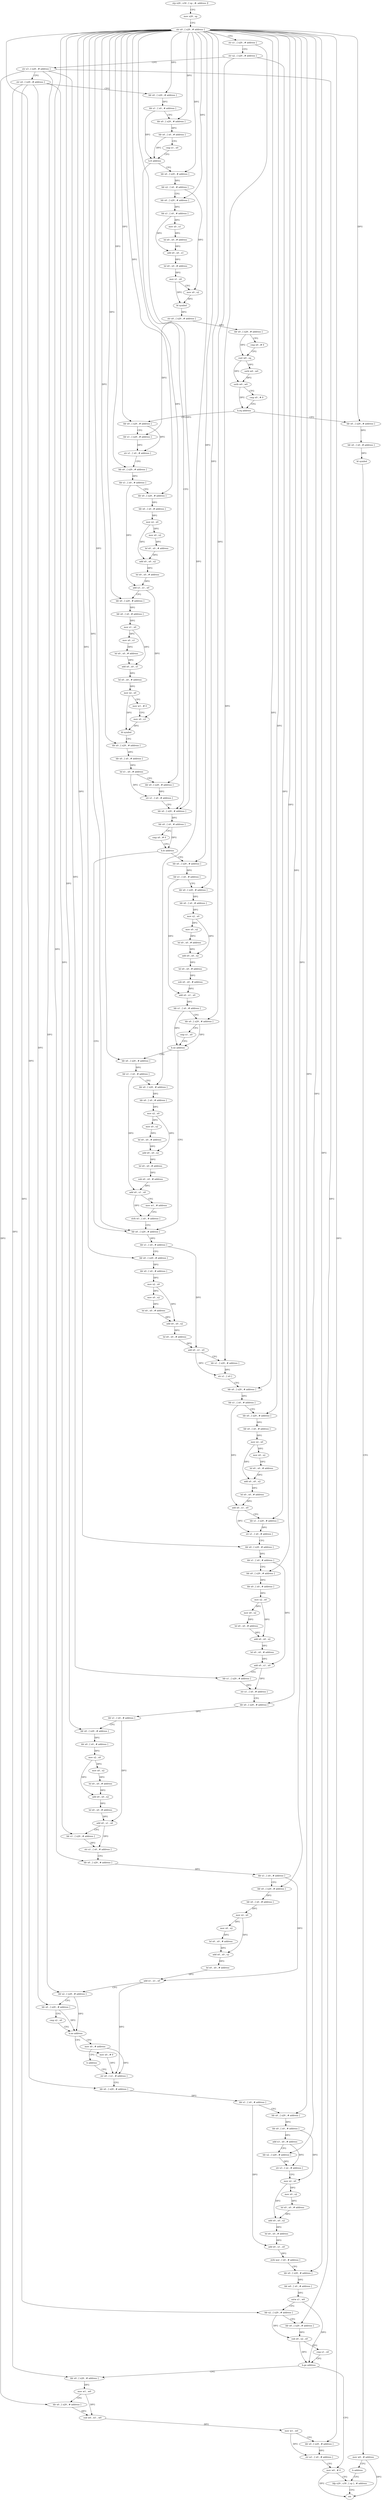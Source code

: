 digraph "func" {
"4334796" [label = "stp x29 , x30 , [ sp , #- address ]!" ]
"4334800" [label = "mov x29 , sp" ]
"4334804" [label = "str x0 , [ x29 , # address ]" ]
"4334808" [label = "str x1 , [ x29 , # address ]" ]
"4334812" [label = "str x2 , [ x29 , # address ]" ]
"4334816" [label = "str x3 , [ x29 , # address ]" ]
"4334820" [label = "str x4 , [ x29 , # address ]" ]
"4334824" [label = "ldr x0 , [ x29 , # address ]" ]
"4334828" [label = "ldr x1 , [ x0 , # address ]" ]
"4334832" [label = "ldr x0 , [ x29 , # address ]" ]
"4334836" [label = "ldr x0 , [ x0 , # address ]" ]
"4334840" [label = "cmp x1 , x0" ]
"4334844" [label = "b.lt address" ]
"4335060" [label = "ldr x0 , [ x29 , # address ]" ]
"4334848" [label = "ldr x0 , [ x29 , # address ]" ]
"4335064" [label = "ldr x0 , [ x0 , # address ]" ]
"4335068" [label = "cmp x0 , # 0" ]
"4335072" [label = "b.le address" ]
"4335188" [label = "ldr x0 , [ x29 , # address ]" ]
"4335076" [label = "ldr x0 , [ x29 , # address ]" ]
"4334852" [label = "ldr x2 , [ x0 , # address ]" ]
"4334856" [label = "ldr x0 , [ x29 , # address ]" ]
"4334860" [label = "ldr x1 , [ x0 , # address ]" ]
"4334864" [label = "mov x0 , x1" ]
"4334868" [label = "lsl x0 , x0 , # address" ]
"4334872" [label = "add x0 , x0 , x1" ]
"4334876" [label = "lsl x0 , x0 , # address" ]
"4334880" [label = "mov x1 , x0" ]
"4334884" [label = "mov x0 , x2" ]
"4334888" [label = "bl symbol" ]
"4334892" [label = "str x0 , [ x29 , # address ]" ]
"4334896" [label = "ldr x0 , [ x29 , # address ]" ]
"4334900" [label = "cmp x0 , # 0" ]
"4334904" [label = "cset w0 , eq" ]
"4334908" [label = "uxtb w0 , w0" ]
"4334912" [label = "uxtb w0 , w0" ]
"4334916" [label = "cmp x0 , # 0" ]
"4334920" [label = "b.eq address" ]
"4334944" [label = "ldr x0 , [ x29 , # address ]" ]
"4334924" [label = "ldr x0 , [ x29 , # address ]" ]
"4335192" [label = "ldr x1 , [ x0 , # address ]" ]
"4335196" [label = "ldr x0 , [ x29 , # address ]" ]
"4335200" [label = "ldr x0 , [ x0 , # address ]" ]
"4335204" [label = "mov x2 , x0" ]
"4335208" [label = "mov x0 , x2" ]
"4335212" [label = "lsl x0 , x0 , # address" ]
"4335216" [label = "add x0 , x0 , x2" ]
"4335220" [label = "lsl x0 , x0 , # address" ]
"4335224" [label = "add x0 , x1 , x0" ]
"4335228" [label = "ldr x1 , [ x29 , # address ]" ]
"4335232" [label = "str x1 , [ x0 ]" ]
"4335236" [label = "ldr x0 , [ x29 , # address ]" ]
"4335240" [label = "ldr x1 , [ x0 , # address ]" ]
"4335244" [label = "ldr x0 , [ x29 , # address ]" ]
"4335248" [label = "ldr x0 , [ x0 , # address ]" ]
"4335252" [label = "mov x2 , x0" ]
"4335256" [label = "mov x0 , x2" ]
"4335260" [label = "lsl x0 , x0 , # address" ]
"4335264" [label = "add x0 , x0 , x2" ]
"4335268" [label = "lsl x0 , x0 , # address" ]
"4335272" [label = "add x0 , x1 , x0" ]
"4335276" [label = "ldr x1 , [ x29 , # address ]" ]
"4335280" [label = "str x1 , [ x0 , # address ]" ]
"4335284" [label = "ldr x0 , [ x29 , # address ]" ]
"4335288" [label = "ldr x1 , [ x0 , # address ]" ]
"4335292" [label = "ldr x0 , [ x29 , # address ]" ]
"4335296" [label = "ldr x0 , [ x0 , # address ]" ]
"4335300" [label = "mov x2 , x0" ]
"4335304" [label = "mov x0 , x2" ]
"4335308" [label = "lsl x0 , x0 , # address" ]
"4335312" [label = "add x0 , x0 , x2" ]
"4335316" [label = "lsl x0 , x0 , # address" ]
"4335320" [label = "add x0 , x1 , x0" ]
"4335324" [label = "ldr x1 , [ x29 , # address ]" ]
"4335328" [label = "str x1 , [ x0 , # address ]" ]
"4335332" [label = "ldr x0 , [ x29 , # address ]" ]
"4335336" [label = "ldr x1 , [ x0 , # address ]" ]
"4335340" [label = "ldr x0 , [ x29 , # address ]" ]
"4335344" [label = "ldr x0 , [ x0 , # address ]" ]
"4335348" [label = "mov x2 , x0" ]
"4335352" [label = "mov x0 , x2" ]
"4335356" [label = "lsl x0 , x0 , # address" ]
"4335360" [label = "add x0 , x0 , x2" ]
"4335364" [label = "lsl x0 , x0 , # address" ]
"4335368" [label = "add x0 , x1 , x0" ]
"4335372" [label = "ldr x1 , [ x29 , # address ]" ]
"4335376" [label = "str x1 , [ x0 , # address ]" ]
"4335380" [label = "ldr x0 , [ x29 , # address ]" ]
"4335384" [label = "ldr x1 , [ x0 , # address ]" ]
"4335388" [label = "ldr x0 , [ x29 , # address ]" ]
"4335392" [label = "ldr x0 , [ x0 , # address ]" ]
"4335396" [label = "mov x2 , x0" ]
"4335400" [label = "mov x0 , x2" ]
"4335404" [label = "lsl x0 , x0 , # address" ]
"4335408" [label = "add x0 , x0 , x2" ]
"4335412" [label = "lsl x0 , x0 , # address" ]
"4335416" [label = "add x1 , x1 , x0" ]
"4335420" [label = "ldr x2 , [ x29 , # address ]" ]
"4335424" [label = "ldr x0 , [ x29 , # address ]" ]
"4335428" [label = "cmp x2 , x0" ]
"4335432" [label = "b.ne address" ]
"4335444" [label = "mov x0 , # 0" ]
"4335436" [label = "mov x0 , # address" ]
"4335080" [label = "ldr x1 , [ x0 , # address ]" ]
"4335084" [label = "ldr x0 , [ x29 , # address ]" ]
"4335088" [label = "ldr x0 , [ x0 , # address ]" ]
"4335092" [label = "mov x2 , x0" ]
"4335096" [label = "mov x0 , x2" ]
"4335100" [label = "lsl x0 , x0 , # address" ]
"4335104" [label = "add x0 , x0 , x2" ]
"4335108" [label = "lsl x0 , x0 , # address" ]
"4335112" [label = "sub x0 , x0 , # address" ]
"4335116" [label = "add x0 , x1 , x0" ]
"4335120" [label = "ldr x1 , [ x0 , # address ]" ]
"4335124" [label = "ldr x0 , [ x29 , # address ]" ]
"4335128" [label = "cmp x1 , x0" ]
"4335132" [label = "b.ne address" ]
"4335136" [label = "ldr x0 , [ x29 , # address ]" ]
"4334948" [label = "ldr x1 , [ x29 , # address ]" ]
"4334952" [label = "str x1 , [ x0 , # address ]" ]
"4334956" [label = "ldr x0 , [ x29 , # address ]" ]
"4334960" [label = "ldr x1 , [ x0 , # address ]" ]
"4334964" [label = "ldr x0 , [ x29 , # address ]" ]
"4334968" [label = "ldr x0 , [ x0 , # address ]" ]
"4334972" [label = "mov x2 , x0" ]
"4334976" [label = "mov x0 , x2" ]
"4334980" [label = "lsl x0 , x0 , # address" ]
"4334984" [label = "add x0 , x0 , x2" ]
"4334988" [label = "lsl x0 , x0 , # address" ]
"4334992" [label = "add x3 , x1 , x0" ]
"4334996" [label = "ldr x0 , [ x29 , # address ]" ]
"4335000" [label = "ldr x0 , [ x0 , # address ]" ]
"4335004" [label = "mov x1 , x0" ]
"4335008" [label = "mov x0 , x1" ]
"4335012" [label = "lsl x0 , x0 , # address" ]
"4335016" [label = "add x0 , x0 , x1" ]
"4335020" [label = "lsl x0 , x0 , # address" ]
"4335024" [label = "mov x2 , x0" ]
"4335028" [label = "mov w1 , # 0" ]
"4335032" [label = "mov x0 , x3" ]
"4335036" [label = "bl symbol" ]
"4335040" [label = "ldr x0 , [ x29 , # address ]" ]
"4335044" [label = "ldr x0 , [ x0 , # address ]" ]
"4335048" [label = "lsl x1 , x0 , # address" ]
"4335052" [label = "ldr x0 , [ x29 , # address ]" ]
"4335056" [label = "str x1 , [ x0 , # address ]" ]
"4334928" [label = "ldr x0 , [ x0 , # address ]" ]
"4334932" [label = "bl symbol" ]
"4334936" [label = "mov w0 , # address" ]
"4334940" [label = "b address" ]
"4335572" [label = "ldp x29 , x30 , [ sp ] , # address" ]
"4335448" [label = "str x0 , [ x1 , # address ]" ]
"4335440" [label = "b address" ]
"4335140" [label = "ldr x1 , [ x0 , # address ]" ]
"4335144" [label = "ldr x0 , [ x29 , # address ]" ]
"4335148" [label = "ldr x0 , [ x0 , # address ]" ]
"4335152" [label = "mov x2 , x0" ]
"4335156" [label = "mov x0 , x2" ]
"4335160" [label = "lsl x0 , x0 , # address" ]
"4335164" [label = "add x0 , x0 , x2" ]
"4335168" [label = "lsl x0 , x0 , # address" ]
"4335172" [label = "sub x0 , x0 , # address" ]
"4335176" [label = "add x0 , x1 , x0" ]
"4335180" [label = "mov w1 , # address" ]
"4335184" [label = "strb w1 , [ x0 , # address ]" ]
"4335576" [label = "ret" ]
"4335568" [label = "mov w0 , # 0" ]
"4335540" [label = "ldr x0 , [ x29 , # address ]" ]
"4335544" [label = "mov w1 , w0" ]
"4335548" [label = "ldr x0 , [ x29 , # address ]" ]
"4335552" [label = "sub w0 , w1 , w0" ]
"4335556" [label = "mov w1 , w0" ]
"4335560" [label = "ldr x0 , [ x29 , # address ]" ]
"4335564" [label = "str w1 , [ x0 , # address ]" ]
"4335452" [label = "ldr x0 , [ x29 , # address ]" ]
"4335456" [label = "ldr x1 , [ x0 , # address ]" ]
"4335460" [label = "ldr x0 , [ x29 , # address ]" ]
"4335464" [label = "ldr x0 , [ x0 , # address ]" ]
"4335468" [label = "add x3 , x0 , # address" ]
"4335472" [label = "ldr x2 , [ x29 , # address ]" ]
"4335476" [label = "str x3 , [ x2 , # address ]" ]
"4335480" [label = "mov x2 , x0" ]
"4335484" [label = "mov x0 , x2" ]
"4335488" [label = "lsl x0 , x0 , # address" ]
"4335492" [label = "add x0 , x0 , x2" ]
"4335496" [label = "lsl x0 , x0 , # address" ]
"4335500" [label = "add x0 , x1 , x0" ]
"4335504" [label = "strb wzr , [ x0 , # address ]" ]
"4335508" [label = "ldr x0 , [ x29 , # address ]" ]
"4335512" [label = "ldr w0 , [ x0 , # address ]" ]
"4335516" [label = "sxtw x1 , w0" ]
"4335520" [label = "ldr x2 , [ x29 , # address ]" ]
"4335524" [label = "ldr x0 , [ x29 , # address ]" ]
"4335528" [label = "sub x0 , x2 , x0" ]
"4335532" [label = "cmp x1 , x0" ]
"4335536" [label = "b.ge address" ]
"4334796" -> "4334800" [ label = "CFG" ]
"4334800" -> "4334804" [ label = "CFG" ]
"4334804" -> "4334808" [ label = "CFG" ]
"4334804" -> "4334824" [ label = "DFG" ]
"4334804" -> "4334832" [ label = "DFG" ]
"4334804" -> "4335060" [ label = "DFG" ]
"4334804" -> "4334848" [ label = "DFG" ]
"4334804" -> "4334856" [ label = "DFG" ]
"4334804" -> "4335188" [ label = "DFG" ]
"4334804" -> "4335196" [ label = "DFG" ]
"4334804" -> "4335236" [ label = "DFG" ]
"4334804" -> "4335244" [ label = "DFG" ]
"4334804" -> "4335284" [ label = "DFG" ]
"4334804" -> "4335292" [ label = "DFG" ]
"4334804" -> "4335332" [ label = "DFG" ]
"4334804" -> "4335340" [ label = "DFG" ]
"4334804" -> "4335380" [ label = "DFG" ]
"4334804" -> "4335388" [ label = "DFG" ]
"4334804" -> "4335076" [ label = "DFG" ]
"4334804" -> "4335084" [ label = "DFG" ]
"4334804" -> "4335136" [ label = "DFG" ]
"4334804" -> "4335144" [ label = "DFG" ]
"4334804" -> "4335452" [ label = "DFG" ]
"4334804" -> "4335460" [ label = "DFG" ]
"4334804" -> "4335472" [ label = "DFG" ]
"4334804" -> "4335508" [ label = "DFG" ]
"4334804" -> "4334944" [ label = "DFG" ]
"4334804" -> "4334956" [ label = "DFG" ]
"4334804" -> "4334964" [ label = "DFG" ]
"4334804" -> "4334996" [ label = "DFG" ]
"4334804" -> "4335040" [ label = "DFG" ]
"4334804" -> "4335052" [ label = "DFG" ]
"4334804" -> "4334924" [ label = "DFG" ]
"4334804" -> "4335560" [ label = "DFG" ]
"4334808" -> "4334812" [ label = "CFG" ]
"4334808" -> "4335228" [ label = "DFG" ]
"4334812" -> "4334816" [ label = "CFG" ]
"4334812" -> "4335276" [ label = "DFG" ]
"4334812" -> "4335124" [ label = "DFG" ]
"4334816" -> "4334820" [ label = "CFG" ]
"4334816" -> "4335324" [ label = "DFG" ]
"4334816" -> "4335420" [ label = "DFG" ]
"4334816" -> "4335524" [ label = "DFG" ]
"4334816" -> "4335548" [ label = "DFG" ]
"4334820" -> "4334824" [ label = "CFG" ]
"4334820" -> "4335372" [ label = "DFG" ]
"4334820" -> "4335424" [ label = "DFG" ]
"4334820" -> "4335520" [ label = "DFG" ]
"4334820" -> "4335540" [ label = "DFG" ]
"4334824" -> "4334828" [ label = "DFG" ]
"4334828" -> "4334832" [ label = "CFG" ]
"4334828" -> "4334844" [ label = "DFG" ]
"4334832" -> "4334836" [ label = "DFG" ]
"4334836" -> "4334840" [ label = "CFG" ]
"4334836" -> "4334844" [ label = "DFG" ]
"4334840" -> "4334844" [ label = "CFG" ]
"4334844" -> "4335060" [ label = "CFG" ]
"4334844" -> "4334848" [ label = "CFG" ]
"4335060" -> "4335064" [ label = "DFG" ]
"4334848" -> "4334852" [ label = "DFG" ]
"4335064" -> "4335068" [ label = "CFG" ]
"4335064" -> "4335072" [ label = "DFG" ]
"4335068" -> "4335072" [ label = "CFG" ]
"4335072" -> "4335188" [ label = "CFG" ]
"4335072" -> "4335076" [ label = "CFG" ]
"4335188" -> "4335192" [ label = "DFG" ]
"4335076" -> "4335080" [ label = "DFG" ]
"4334852" -> "4334856" [ label = "CFG" ]
"4334852" -> "4334884" [ label = "DFG" ]
"4334856" -> "4334860" [ label = "DFG" ]
"4334860" -> "4334864" [ label = "DFG" ]
"4334860" -> "4334872" [ label = "DFG" ]
"4334864" -> "4334868" [ label = "DFG" ]
"4334868" -> "4334872" [ label = "DFG" ]
"4334872" -> "4334876" [ label = "DFG" ]
"4334876" -> "4334880" [ label = "DFG" ]
"4334880" -> "4334884" [ label = "CFG" ]
"4334880" -> "4334888" [ label = "DFG" ]
"4334884" -> "4334888" [ label = "DFG" ]
"4334888" -> "4334892" [ label = "DFG" ]
"4334892" -> "4334896" [ label = "DFG" ]
"4334892" -> "4334948" [ label = "DFG" ]
"4334896" -> "4334900" [ label = "CFG" ]
"4334896" -> "4334904" [ label = "DFG" ]
"4334900" -> "4334904" [ label = "CFG" ]
"4334904" -> "4334908" [ label = "DFG" ]
"4334904" -> "4334912" [ label = "DFG" ]
"4334908" -> "4334912" [ label = "DFG" ]
"4334912" -> "4334916" [ label = "CFG" ]
"4334912" -> "4334920" [ label = "DFG" ]
"4334916" -> "4334920" [ label = "CFG" ]
"4334920" -> "4334944" [ label = "CFG" ]
"4334920" -> "4334924" [ label = "CFG" ]
"4334944" -> "4334948" [ label = "CFG" ]
"4334944" -> "4334952" [ label = "DFG" ]
"4334924" -> "4334928" [ label = "DFG" ]
"4335192" -> "4335196" [ label = "CFG" ]
"4335192" -> "4335224" [ label = "DFG" ]
"4335196" -> "4335200" [ label = "DFG" ]
"4335200" -> "4335204" [ label = "DFG" ]
"4335204" -> "4335208" [ label = "DFG" ]
"4335204" -> "4335216" [ label = "DFG" ]
"4335208" -> "4335212" [ label = "DFG" ]
"4335212" -> "4335216" [ label = "DFG" ]
"4335216" -> "4335220" [ label = "DFG" ]
"4335220" -> "4335224" [ label = "DFG" ]
"4335224" -> "4335228" [ label = "CFG" ]
"4335224" -> "4335232" [ label = "DFG" ]
"4335228" -> "4335232" [ label = "DFG" ]
"4335232" -> "4335236" [ label = "CFG" ]
"4335236" -> "4335240" [ label = "DFG" ]
"4335240" -> "4335244" [ label = "CFG" ]
"4335240" -> "4335272" [ label = "DFG" ]
"4335244" -> "4335248" [ label = "DFG" ]
"4335248" -> "4335252" [ label = "DFG" ]
"4335252" -> "4335256" [ label = "DFG" ]
"4335252" -> "4335264" [ label = "DFG" ]
"4335256" -> "4335260" [ label = "DFG" ]
"4335260" -> "4335264" [ label = "DFG" ]
"4335264" -> "4335268" [ label = "DFG" ]
"4335268" -> "4335272" [ label = "DFG" ]
"4335272" -> "4335276" [ label = "CFG" ]
"4335272" -> "4335280" [ label = "DFG" ]
"4335276" -> "4335280" [ label = "DFG" ]
"4335280" -> "4335284" [ label = "CFG" ]
"4335284" -> "4335288" [ label = "DFG" ]
"4335288" -> "4335292" [ label = "CFG" ]
"4335288" -> "4335320" [ label = "DFG" ]
"4335292" -> "4335296" [ label = "DFG" ]
"4335296" -> "4335300" [ label = "DFG" ]
"4335300" -> "4335304" [ label = "DFG" ]
"4335300" -> "4335312" [ label = "DFG" ]
"4335304" -> "4335308" [ label = "DFG" ]
"4335308" -> "4335312" [ label = "DFG" ]
"4335312" -> "4335316" [ label = "DFG" ]
"4335316" -> "4335320" [ label = "DFG" ]
"4335320" -> "4335324" [ label = "CFG" ]
"4335320" -> "4335328" [ label = "DFG" ]
"4335324" -> "4335328" [ label = "DFG" ]
"4335328" -> "4335332" [ label = "CFG" ]
"4335332" -> "4335336" [ label = "DFG" ]
"4335336" -> "4335340" [ label = "CFG" ]
"4335336" -> "4335368" [ label = "DFG" ]
"4335340" -> "4335344" [ label = "DFG" ]
"4335344" -> "4335348" [ label = "DFG" ]
"4335348" -> "4335352" [ label = "DFG" ]
"4335348" -> "4335360" [ label = "DFG" ]
"4335352" -> "4335356" [ label = "DFG" ]
"4335356" -> "4335360" [ label = "DFG" ]
"4335360" -> "4335364" [ label = "DFG" ]
"4335364" -> "4335368" [ label = "DFG" ]
"4335368" -> "4335372" [ label = "CFG" ]
"4335368" -> "4335376" [ label = "DFG" ]
"4335372" -> "4335376" [ label = "DFG" ]
"4335376" -> "4335380" [ label = "CFG" ]
"4335380" -> "4335384" [ label = "DFG" ]
"4335384" -> "4335388" [ label = "CFG" ]
"4335384" -> "4335416" [ label = "DFG" ]
"4335388" -> "4335392" [ label = "DFG" ]
"4335392" -> "4335396" [ label = "DFG" ]
"4335396" -> "4335400" [ label = "DFG" ]
"4335396" -> "4335408" [ label = "DFG" ]
"4335400" -> "4335404" [ label = "DFG" ]
"4335404" -> "4335408" [ label = "DFG" ]
"4335408" -> "4335412" [ label = "DFG" ]
"4335412" -> "4335416" [ label = "DFG" ]
"4335416" -> "4335420" [ label = "CFG" ]
"4335416" -> "4335448" [ label = "DFG" ]
"4335420" -> "4335424" [ label = "CFG" ]
"4335420" -> "4335432" [ label = "DFG" ]
"4335424" -> "4335428" [ label = "CFG" ]
"4335424" -> "4335432" [ label = "DFG" ]
"4335428" -> "4335432" [ label = "CFG" ]
"4335432" -> "4335444" [ label = "CFG" ]
"4335432" -> "4335436" [ label = "CFG" ]
"4335444" -> "4335448" [ label = "DFG" ]
"4335436" -> "4335440" [ label = "CFG" ]
"4335436" -> "4335448" [ label = "DFG" ]
"4335080" -> "4335084" [ label = "CFG" ]
"4335080" -> "4335116" [ label = "DFG" ]
"4335084" -> "4335088" [ label = "DFG" ]
"4335088" -> "4335092" [ label = "DFG" ]
"4335092" -> "4335096" [ label = "DFG" ]
"4335092" -> "4335104" [ label = "DFG" ]
"4335096" -> "4335100" [ label = "DFG" ]
"4335100" -> "4335104" [ label = "DFG" ]
"4335104" -> "4335108" [ label = "DFG" ]
"4335108" -> "4335112" [ label = "DFG" ]
"4335112" -> "4335116" [ label = "DFG" ]
"4335116" -> "4335120" [ label = "DFG" ]
"4335120" -> "4335124" [ label = "CFG" ]
"4335120" -> "4335132" [ label = "DFG" ]
"4335124" -> "4335128" [ label = "CFG" ]
"4335124" -> "4335132" [ label = "DFG" ]
"4335128" -> "4335132" [ label = "CFG" ]
"4335132" -> "4335188" [ label = "CFG" ]
"4335132" -> "4335136" [ label = "CFG" ]
"4335136" -> "4335140" [ label = "DFG" ]
"4334948" -> "4334952" [ label = "DFG" ]
"4334952" -> "4334956" [ label = "CFG" ]
"4334956" -> "4334960" [ label = "DFG" ]
"4334960" -> "4334964" [ label = "CFG" ]
"4334960" -> "4334992" [ label = "DFG" ]
"4334964" -> "4334968" [ label = "DFG" ]
"4334968" -> "4334972" [ label = "DFG" ]
"4334972" -> "4334976" [ label = "DFG" ]
"4334972" -> "4334984" [ label = "DFG" ]
"4334976" -> "4334980" [ label = "DFG" ]
"4334980" -> "4334984" [ label = "DFG" ]
"4334984" -> "4334988" [ label = "DFG" ]
"4334988" -> "4334992" [ label = "DFG" ]
"4334992" -> "4334996" [ label = "CFG" ]
"4334992" -> "4335032" [ label = "DFG" ]
"4334996" -> "4335000" [ label = "DFG" ]
"4335000" -> "4335004" [ label = "DFG" ]
"4335004" -> "4335008" [ label = "DFG" ]
"4335004" -> "4335016" [ label = "DFG" ]
"4335008" -> "4335012" [ label = "DFG" ]
"4335012" -> "4335016" [ label = "DFG" ]
"4335016" -> "4335020" [ label = "DFG" ]
"4335020" -> "4335024" [ label = "DFG" ]
"4335024" -> "4335028" [ label = "CFG" ]
"4335024" -> "4335036" [ label = "DFG" ]
"4335028" -> "4335032" [ label = "CFG" ]
"4335032" -> "4335036" [ label = "DFG" ]
"4335036" -> "4335040" [ label = "CFG" ]
"4335040" -> "4335044" [ label = "DFG" ]
"4335044" -> "4335048" [ label = "DFG" ]
"4335048" -> "4335052" [ label = "CFG" ]
"4335048" -> "4335056" [ label = "DFG" ]
"4335052" -> "4335056" [ label = "DFG" ]
"4335056" -> "4335060" [ label = "CFG" ]
"4334928" -> "4334932" [ label = "DFG" ]
"4334932" -> "4334936" [ label = "CFG" ]
"4334936" -> "4334940" [ label = "CFG" ]
"4334936" -> "4335576" [ label = "DFG" ]
"4334940" -> "4335572" [ label = "CFG" ]
"4335572" -> "4335576" [ label = "CFG" ]
"4335448" -> "4335452" [ label = "CFG" ]
"4335440" -> "4335448" [ label = "CFG" ]
"4335140" -> "4335144" [ label = "CFG" ]
"4335140" -> "4335176" [ label = "DFG" ]
"4335144" -> "4335148" [ label = "DFG" ]
"4335148" -> "4335152" [ label = "DFG" ]
"4335152" -> "4335156" [ label = "DFG" ]
"4335152" -> "4335164" [ label = "DFG" ]
"4335156" -> "4335160" [ label = "DFG" ]
"4335160" -> "4335164" [ label = "DFG" ]
"4335164" -> "4335168" [ label = "DFG" ]
"4335168" -> "4335172" [ label = "DFG" ]
"4335172" -> "4335176" [ label = "DFG" ]
"4335176" -> "4335180" [ label = "CFG" ]
"4335176" -> "4335184" [ label = "DFG" ]
"4335180" -> "4335184" [ label = "CFG" ]
"4335184" -> "4335188" [ label = "CFG" ]
"4335568" -> "4335572" [ label = "CFG" ]
"4335568" -> "4335576" [ label = "DFG" ]
"4335540" -> "4335544" [ label = "DFG" ]
"4335544" -> "4335548" [ label = "CFG" ]
"4335544" -> "4335552" [ label = "DFG" ]
"4335548" -> "4335552" [ label = "DFG" ]
"4335552" -> "4335556" [ label = "DFG" ]
"4335556" -> "4335560" [ label = "CFG" ]
"4335556" -> "4335564" [ label = "DFG" ]
"4335560" -> "4335564" [ label = "DFG" ]
"4335564" -> "4335568" [ label = "CFG" ]
"4335452" -> "4335456" [ label = "DFG" ]
"4335456" -> "4335460" [ label = "CFG" ]
"4335456" -> "4335500" [ label = "DFG" ]
"4335460" -> "4335464" [ label = "DFG" ]
"4335464" -> "4335468" [ label = "DFG" ]
"4335464" -> "4335480" [ label = "DFG" ]
"4335468" -> "4335472" [ label = "CFG" ]
"4335468" -> "4335476" [ label = "DFG" ]
"4335472" -> "4335476" [ label = "DFG" ]
"4335476" -> "4335480" [ label = "CFG" ]
"4335480" -> "4335484" [ label = "DFG" ]
"4335480" -> "4335492" [ label = "DFG" ]
"4335484" -> "4335488" [ label = "DFG" ]
"4335488" -> "4335492" [ label = "DFG" ]
"4335492" -> "4335496" [ label = "DFG" ]
"4335496" -> "4335500" [ label = "DFG" ]
"4335500" -> "4335504" [ label = "DFG" ]
"4335504" -> "4335508" [ label = "CFG" ]
"4335508" -> "4335512" [ label = "DFG" ]
"4335512" -> "4335516" [ label = "DFG" ]
"4335516" -> "4335520" [ label = "CFG" ]
"4335516" -> "4335536" [ label = "DFG" ]
"4335520" -> "4335524" [ label = "CFG" ]
"4335520" -> "4335528" [ label = "DFG" ]
"4335524" -> "4335528" [ label = "DFG" ]
"4335528" -> "4335532" [ label = "CFG" ]
"4335528" -> "4335536" [ label = "DFG" ]
"4335532" -> "4335536" [ label = "CFG" ]
"4335536" -> "4335568" [ label = "CFG" ]
"4335536" -> "4335540" [ label = "CFG" ]
}
